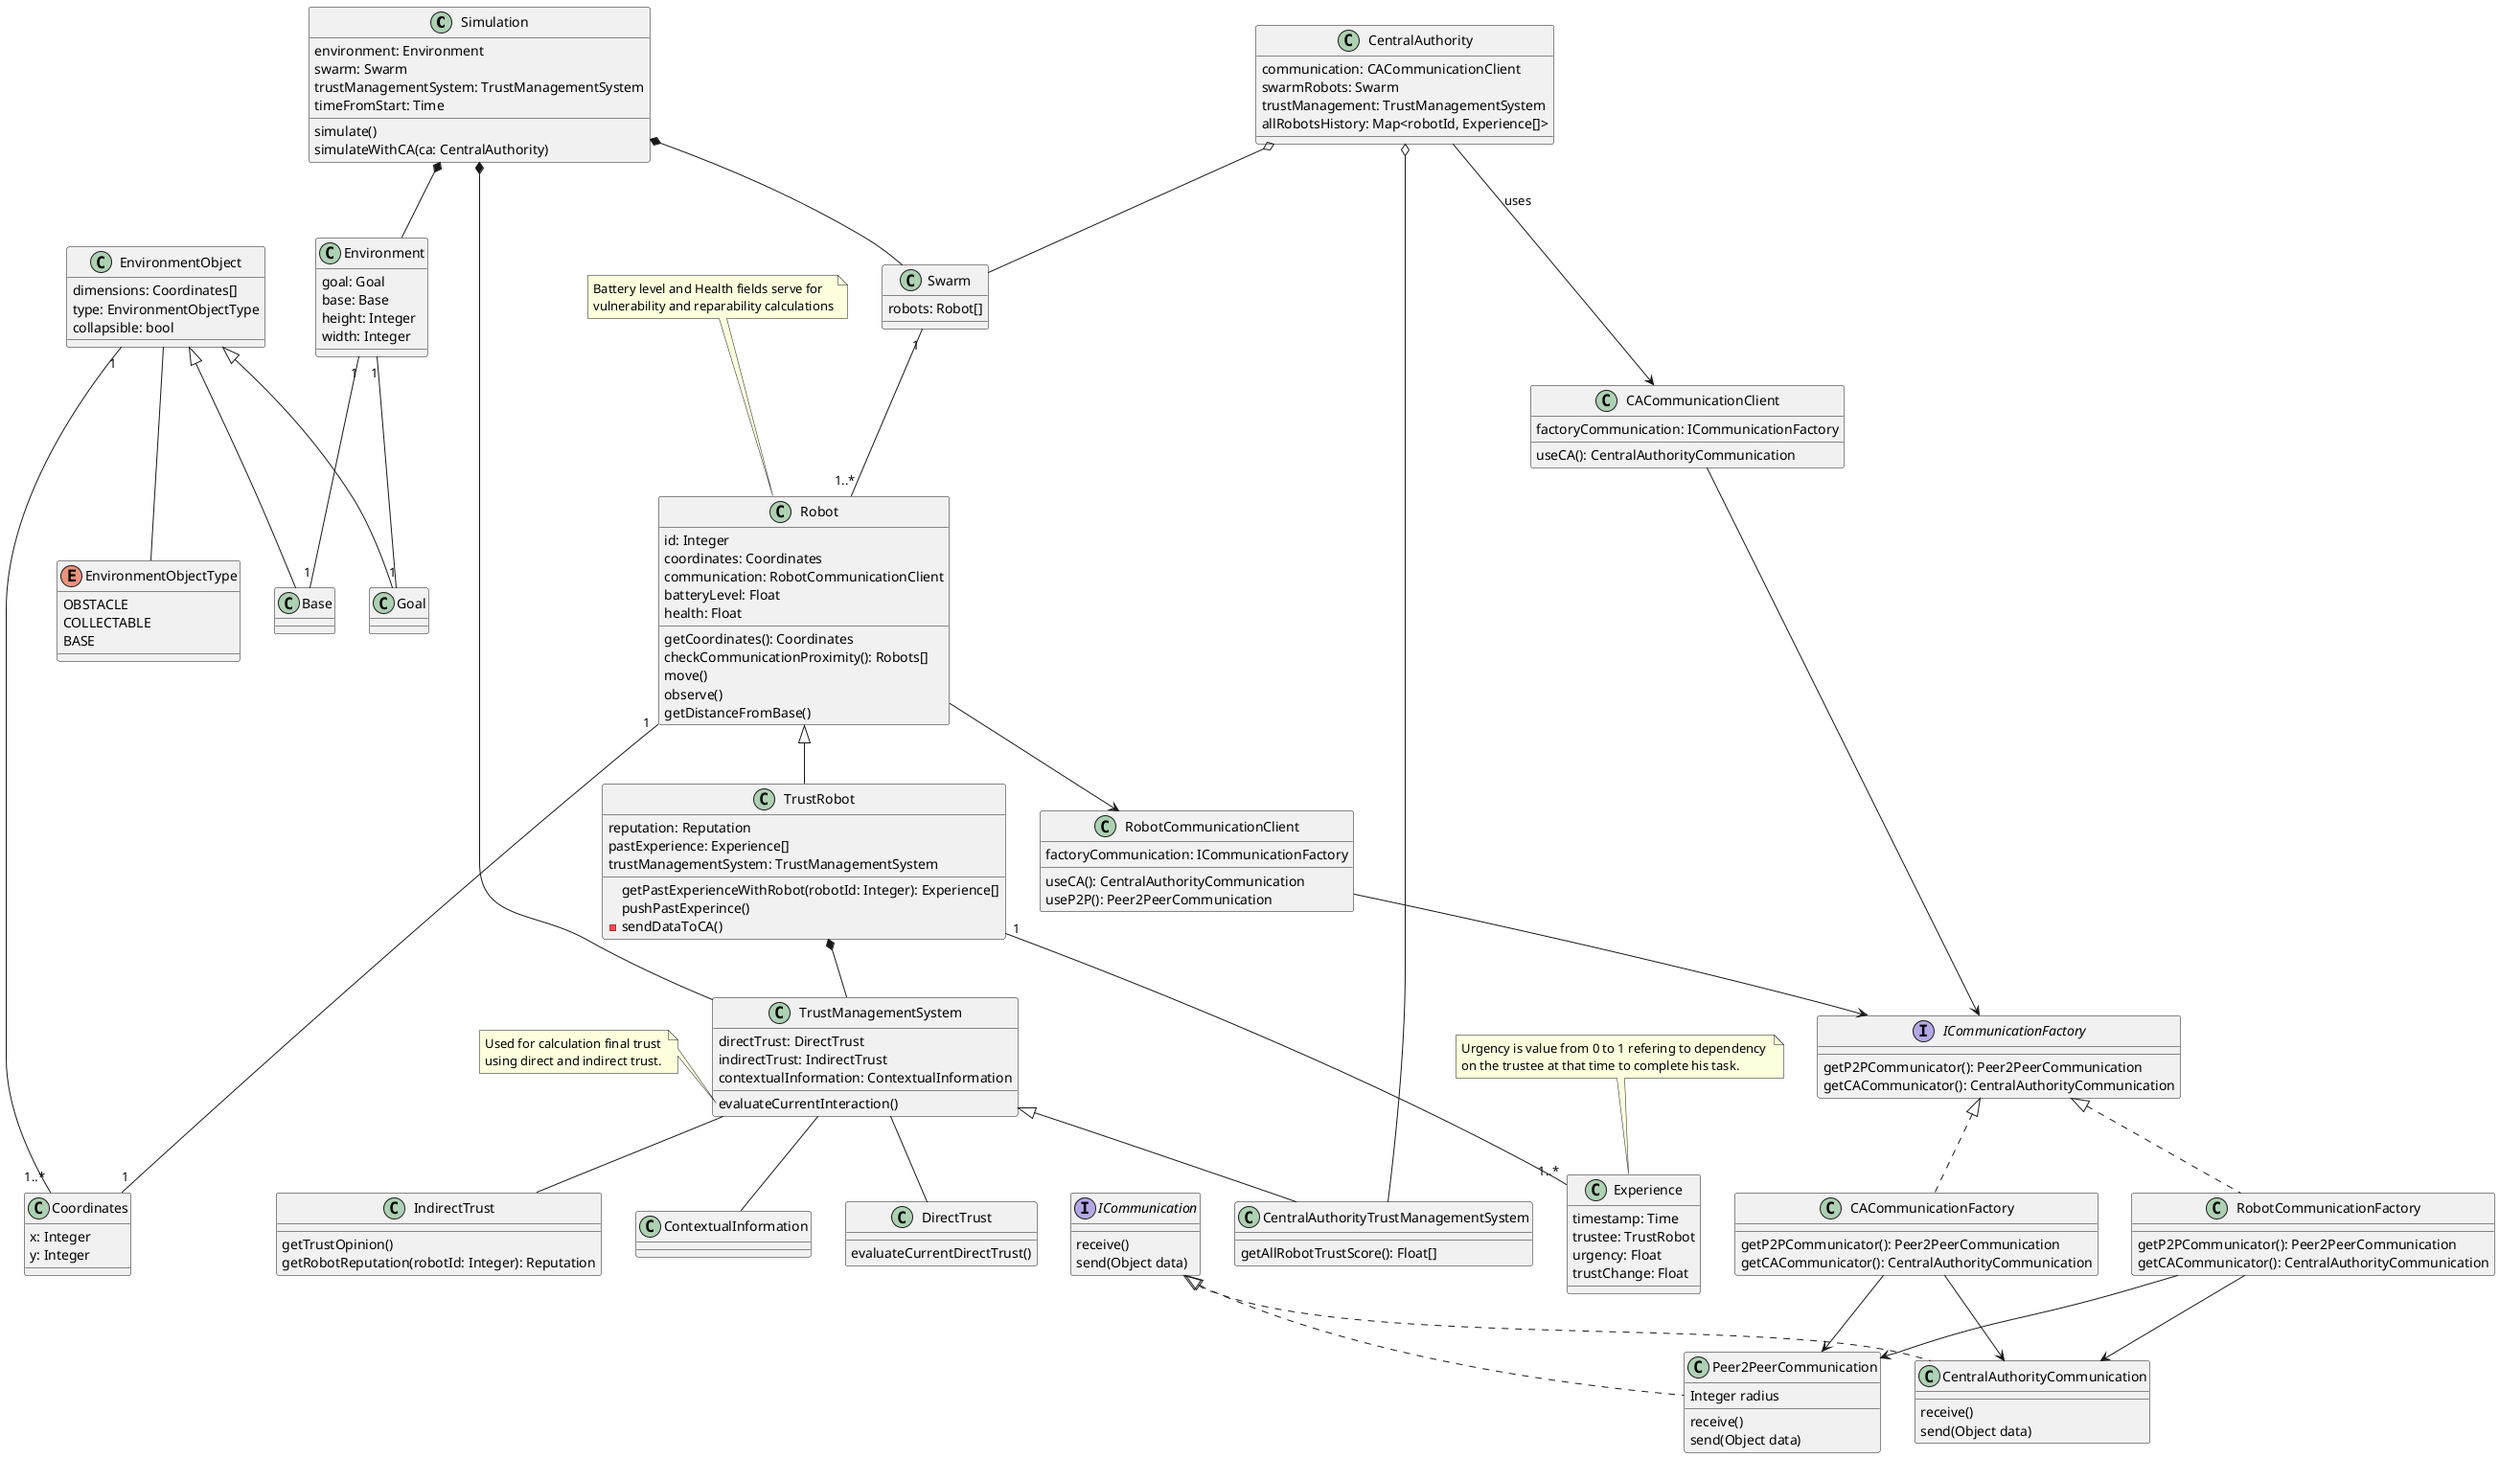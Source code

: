 title SwarmSimulator

@startuml SwarmSimulator

class Simulation {
    environment: Environment
    swarm: Swarm
    trustManagementSystem: TrustManagementSystem
    timeFromStart: Time
    simulate()
    simulateWithCA(ca: CentralAuthority)
}

class Experience {
    timestamp: Time
    trustee: TrustRobot
    urgency: Float
    trustChange: Float
}

note top of Experience: Urgency is value from 0 to 1 refering to dependency \non the trustee at that time to complete his task.


class CentralAuthority {
    communication: CACommunicationClient
    swarmRobots: Swarm
    trustManagement: TrustManagementSystem
    allRobotsHistory: Map<robotId, Experience[]>
}

'===========================START COMMUNICATION===========================

interface ICommunication {
    receive()
    send(Object data)
}

class CentralAuthorityCommunication implements ICommunication {
    receive()
    send(Object data)
}


class Peer2PeerCommunication implements ICommunication {
    Integer radius
    receive()
    send(Object data)
}

interface ICommunicationFactory {
    getP2PCommunicator(): Peer2PeerCommunication
    getCACommunicator(): CentralAuthorityCommunication
}

class RobotCommunicationFactory implements ICommunicationFactory {
    getP2PCommunicator(): Peer2PeerCommunication
    getCACommunicator(): CentralAuthorityCommunication
}

class CACommunicationFactory implements ICommunicationFactory {
    getP2PCommunicator(): Peer2PeerCommunication
    getCACommunicator(): CentralAuthorityCommunication
}

class RobotCommunicationClient {
    factoryCommunication: ICommunicationFactory
    useCA(): CentralAuthorityCommunication
    useP2P(): Peer2PeerCommunication
}

class CACommunicationClient {
    factoryCommunication: ICommunicationFactory
    useCA(): CentralAuthorityCommunication
}

' interface ICommunicationClient {
'     getP2PCommunication(): Peer2PeerCommunication
'     getCACommunication(): CentralAuthorityCommunication
' }

CentralAuthority --> CACommunicationClient : uses
CACommunicationClient --> ICommunicationFactory


Robot --> RobotCommunicationClient 
RobotCommunicationClient --> ICommunicationFactory

RobotCommunicationFactory --> CentralAuthorityCommunication
CACommunicationFactory -->CentralAuthorityCommunication

RobotCommunicationFactory --> Peer2PeerCommunication
CACommunicationFactory --> Peer2PeerCommunication

'===========================END COMMUNICATION===========================

class TrustRobot extends Robot {
    reputation: Reputation
    pastExperience: Experience[]
    trustManagementSystem: TrustManagementSystem
    getPastExperienceWithRobot(robotId: Integer): Experience[]
    pushPastExperince()
    -sendDataToCA()
}

TrustRobot "1" --- "1..*" Experience
TrustRobot *-- TrustManagementSystem

class Robot {
    id: Integer 
    coordinates: Coordinates 
    communication: RobotCommunicationClient 
    batteryLevel: Float
    health: Float
    getCoordinates(): Coordinates
    checkCommunicationProximity(): Robots[]
    move()
    observe()
    getDistanceFromBase()
}

note top of Robot: Battery level and Health fields serve for \nvulnerability and reparability calculations 


class Swarm {
    robots: Robot[] 
}

class Coordinates {
    x: Integer 
    y: Integer 
}


enum EnvironmentObjectType {
    OBSTACLE
    COLLECTABLE
    BASE
}

class EnvironmentObject {
    dimensions: Coordinates[] 
    type: EnvironmentObjectType 
    collapsible: bool
}

class Goal extends EnvironmentObject
class Base extends EnvironmentObject

class Environment {
    goal: Goal 
    base: Base 
    height: Integer 
    width: Integer 
}

class DirectTrust {
    evaluateCurrentDirectTrust()
}

class IndirectTrust {
    getTrustOpinion()
    getRobotReputation(robotId: Integer): Reputation
}

class ContextualInformation

' Call proxy function in js for logging every robot actions
class TrustManagementSystem {
    directTrust: DirectTrust 
    indirectTrust: IndirectTrust 
    contextualInformation: ContextualInformation 

    evaluateCurrentInteraction()
}

note left of TrustManagementSystem::"evaluateCurrentInteraction()"
Used for calculation final trust 
using direct and indirect trust.
end note

class CentralAuthorityTrustManagementSystem extends TrustManagementSystem {
    getAllRobotTrustScore(): Float[]

}

Simulation *-- TrustManagementSystem
Simulation *-- Environment
Simulation *-- Swarm

Swarm "1" -- "1..*" Robot

Environment "1" -- "1" Goal
Environment "1" -- "1" Base

Robot "1" ---- "1" Coordinates

EnvironmentObject "1" -- "1..*" Coordinates
EnvironmentObject -- EnvironmentObjectType

TrustManagementSystem -- DirectTrust
TrustManagementSystem -- IndirectTrust
TrustManagementSystem -- ContextualInformation

CentralAuthority o-- Swarm
CentralAuthority o-- CentralAuthorityTrustManagementSystem

@enduml 